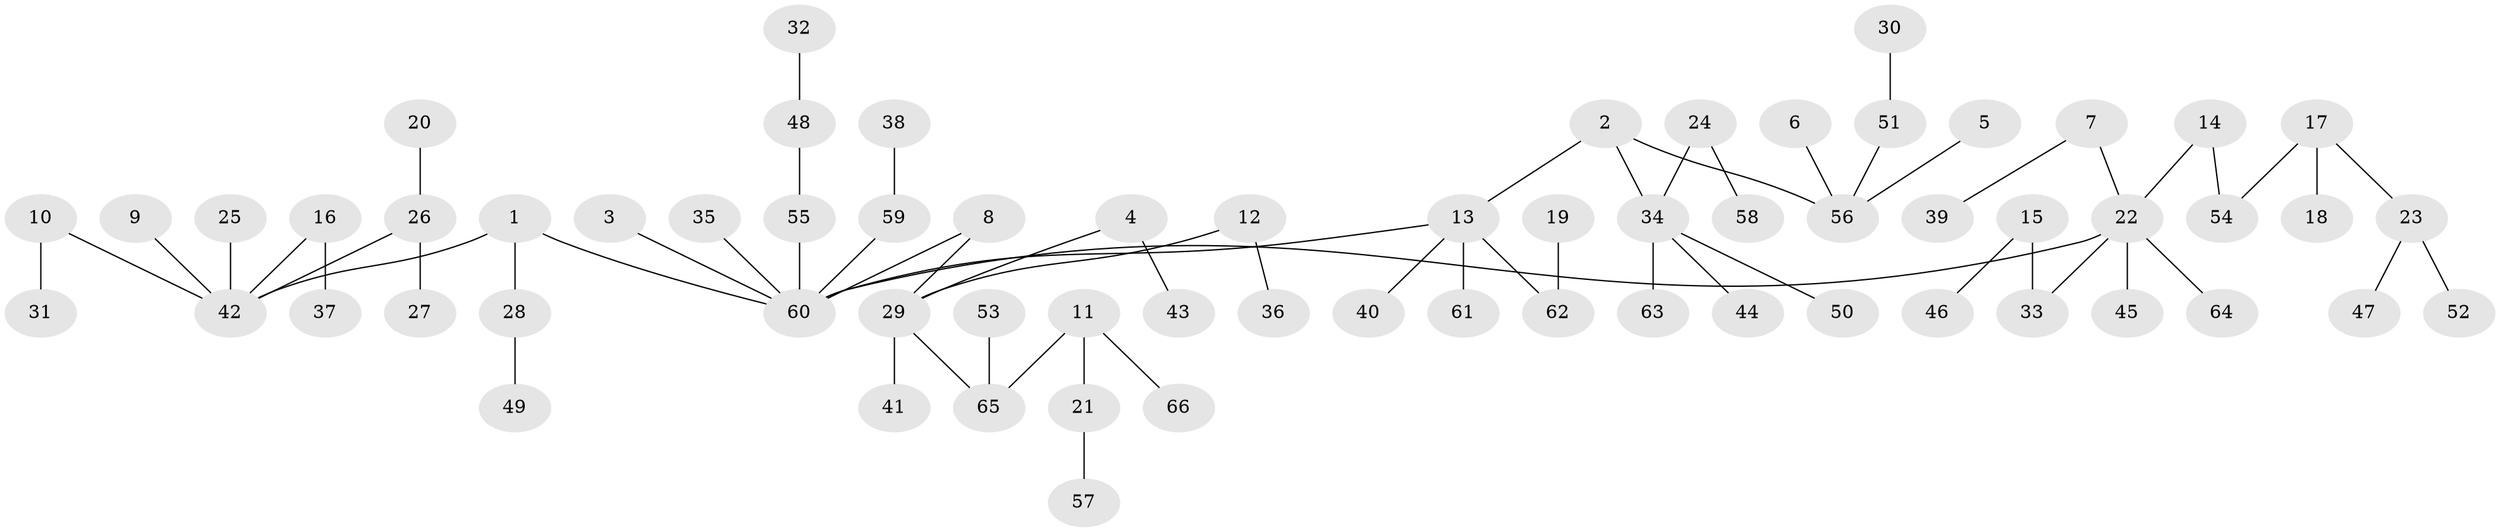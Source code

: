 // original degree distribution, {6: 0.015151515151515152, 10: 0.007575757575757576, 3: 0.10606060606060606, 7: 0.015151515151515152, 8: 0.007575757575757576, 2: 0.24242424242424243, 1: 0.5303030303030303, 4: 0.06060606060606061, 5: 0.015151515151515152}
// Generated by graph-tools (version 1.1) at 2025/02/03/09/25 03:02:18]
// undirected, 66 vertices, 65 edges
graph export_dot {
graph [start="1"]
  node [color=gray90,style=filled];
  1;
  2;
  3;
  4;
  5;
  6;
  7;
  8;
  9;
  10;
  11;
  12;
  13;
  14;
  15;
  16;
  17;
  18;
  19;
  20;
  21;
  22;
  23;
  24;
  25;
  26;
  27;
  28;
  29;
  30;
  31;
  32;
  33;
  34;
  35;
  36;
  37;
  38;
  39;
  40;
  41;
  42;
  43;
  44;
  45;
  46;
  47;
  48;
  49;
  50;
  51;
  52;
  53;
  54;
  55;
  56;
  57;
  58;
  59;
  60;
  61;
  62;
  63;
  64;
  65;
  66;
  1 -- 28 [weight=1.0];
  1 -- 42 [weight=1.0];
  1 -- 60 [weight=1.0];
  2 -- 13 [weight=1.0];
  2 -- 34 [weight=1.0];
  2 -- 56 [weight=1.0];
  3 -- 60 [weight=1.0];
  4 -- 29 [weight=1.0];
  4 -- 43 [weight=1.0];
  5 -- 56 [weight=1.0];
  6 -- 56 [weight=1.0];
  7 -- 22 [weight=1.0];
  7 -- 39 [weight=1.0];
  8 -- 29 [weight=1.0];
  8 -- 60 [weight=1.0];
  9 -- 42 [weight=1.0];
  10 -- 31 [weight=1.0];
  10 -- 42 [weight=1.0];
  11 -- 21 [weight=1.0];
  11 -- 65 [weight=1.0];
  11 -- 66 [weight=1.0];
  12 -- 29 [weight=1.0];
  12 -- 36 [weight=1.0];
  13 -- 40 [weight=1.0];
  13 -- 60 [weight=1.0];
  13 -- 61 [weight=1.0];
  13 -- 62 [weight=1.0];
  14 -- 22 [weight=1.0];
  14 -- 54 [weight=1.0];
  15 -- 33 [weight=1.0];
  15 -- 46 [weight=1.0];
  16 -- 37 [weight=1.0];
  16 -- 42 [weight=1.0];
  17 -- 18 [weight=1.0];
  17 -- 23 [weight=1.0];
  17 -- 54 [weight=1.0];
  19 -- 62 [weight=1.0];
  20 -- 26 [weight=1.0];
  21 -- 57 [weight=1.0];
  22 -- 33 [weight=1.0];
  22 -- 45 [weight=1.0];
  22 -- 60 [weight=1.0];
  22 -- 64 [weight=1.0];
  23 -- 47 [weight=1.0];
  23 -- 52 [weight=1.0];
  24 -- 34 [weight=1.0];
  24 -- 58 [weight=1.0];
  25 -- 42 [weight=1.0];
  26 -- 27 [weight=1.0];
  26 -- 42 [weight=1.0];
  28 -- 49 [weight=1.0];
  29 -- 41 [weight=1.0];
  29 -- 65 [weight=1.0];
  30 -- 51 [weight=1.0];
  32 -- 48 [weight=1.0];
  34 -- 44 [weight=1.0];
  34 -- 50 [weight=1.0];
  34 -- 63 [weight=1.0];
  35 -- 60 [weight=1.0];
  38 -- 59 [weight=1.0];
  48 -- 55 [weight=1.0];
  51 -- 56 [weight=1.0];
  53 -- 65 [weight=1.0];
  55 -- 60 [weight=1.0];
  59 -- 60 [weight=1.0];
}
